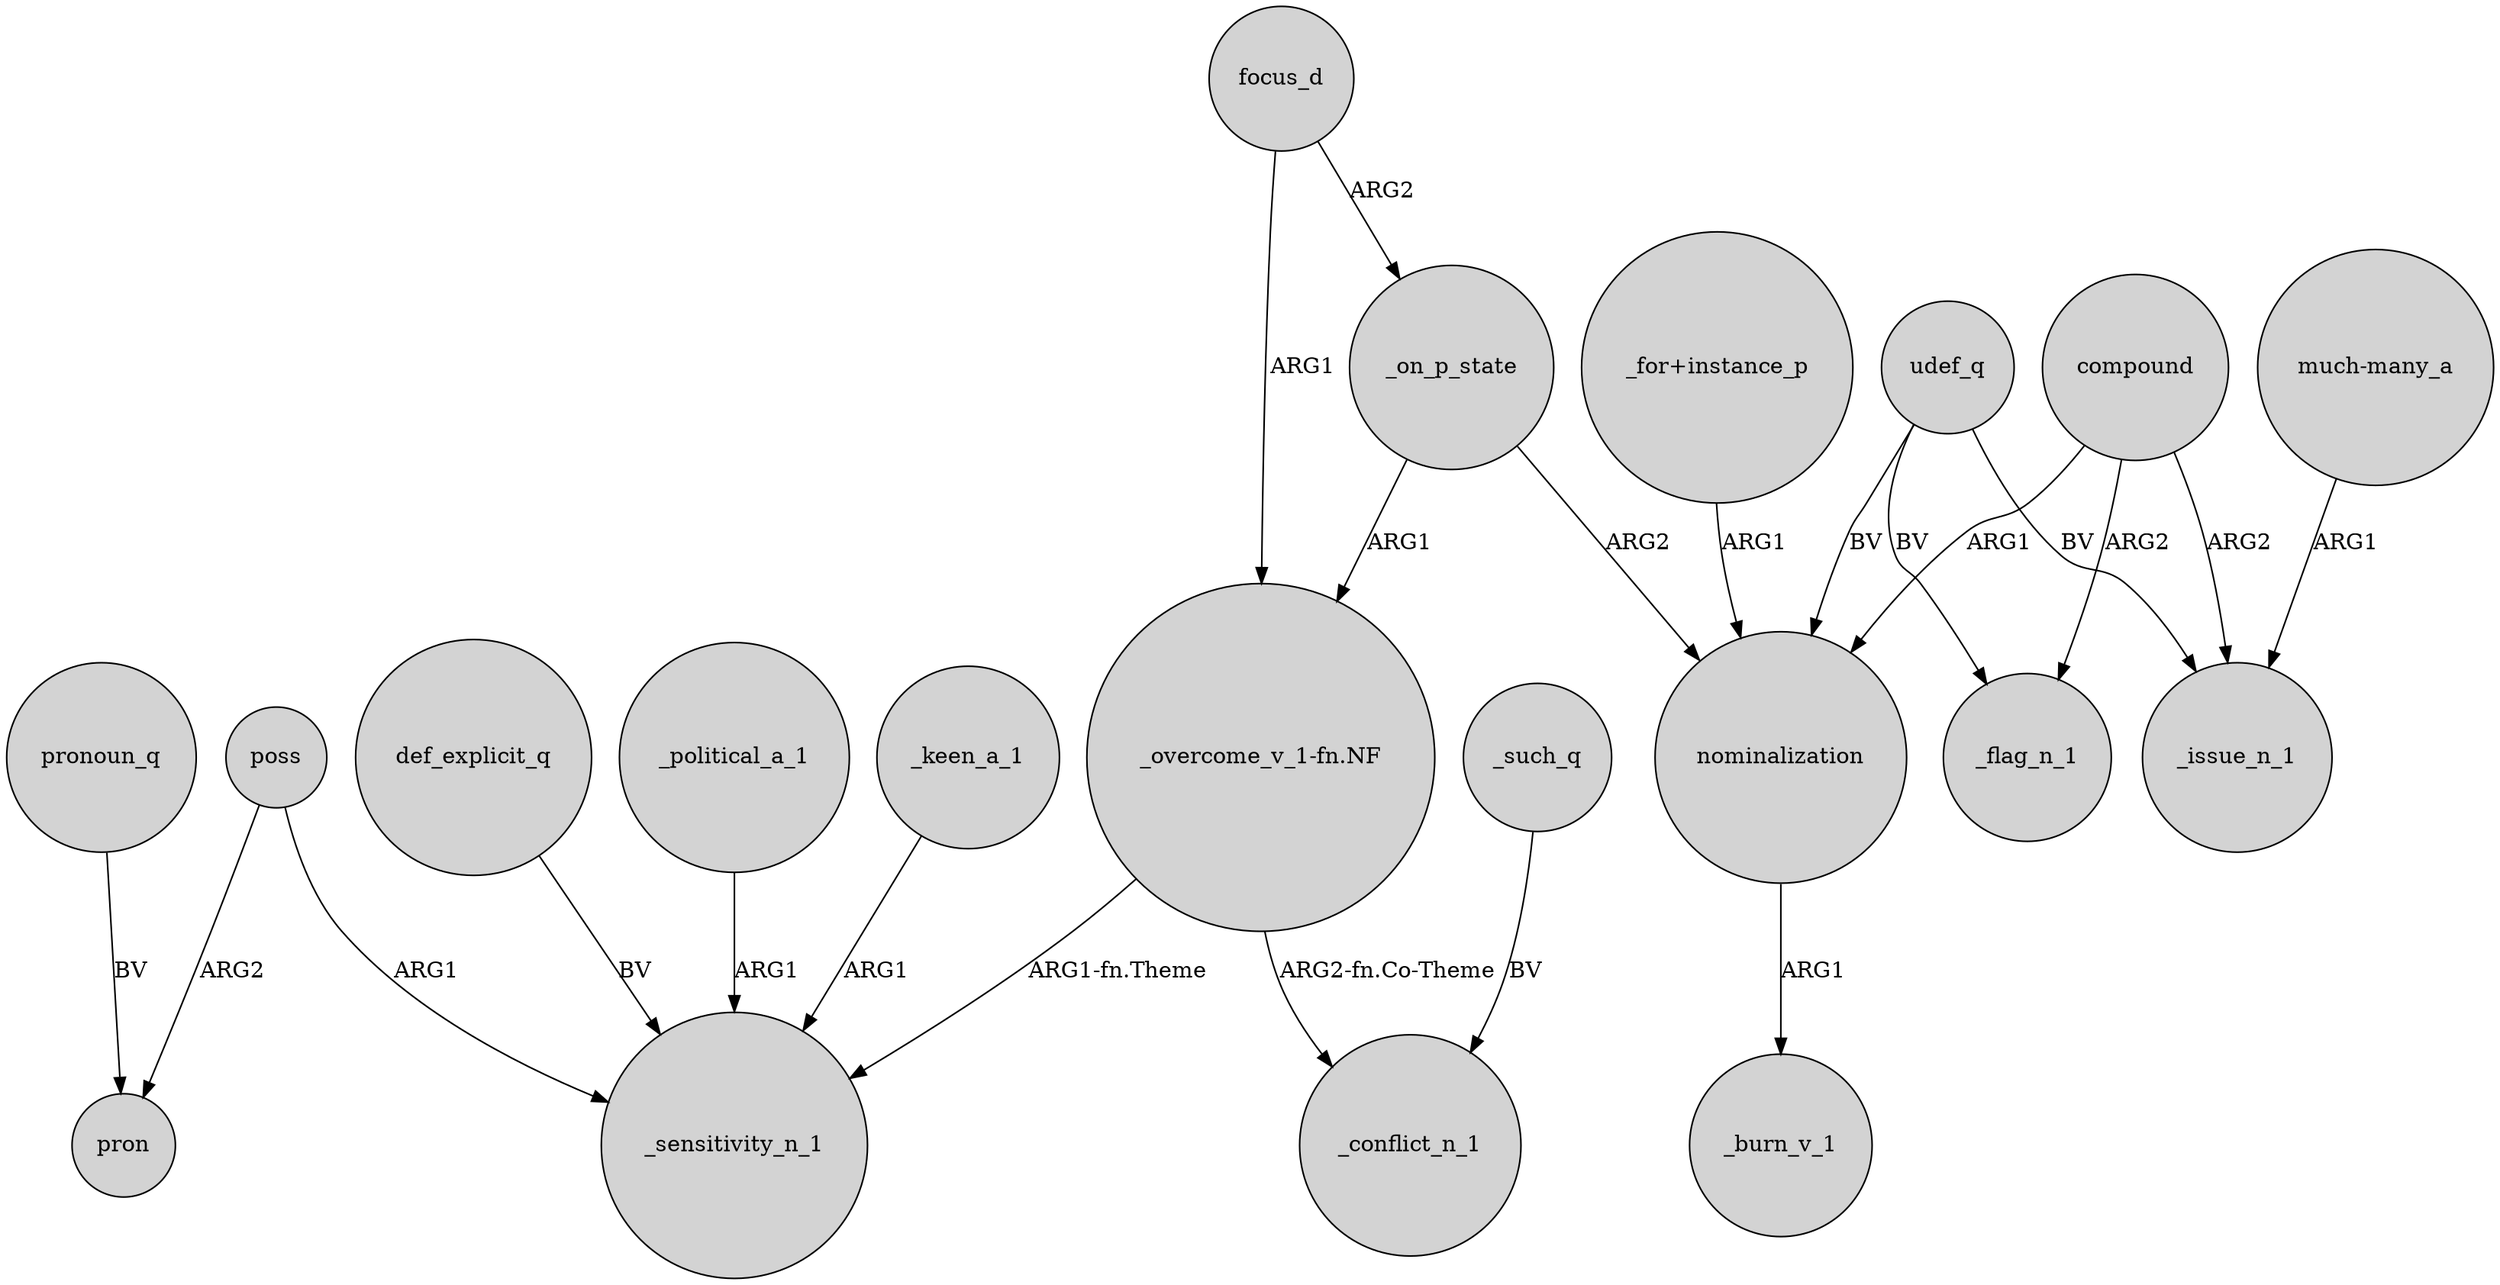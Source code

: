 digraph {
	node [shape=circle style=filled]
	poss -> pron [label=ARG2]
	focus_d -> "_overcome_v_1-fn.NF" [label=ARG1]
	focus_d -> _on_p_state [label=ARG2]
	"_overcome_v_1-fn.NF" -> _conflict_n_1 [label="ARG2-fn.Co-Theme"]
	"_for+instance_p" -> nominalization [label=ARG1]
	"_overcome_v_1-fn.NF" -> _sensitivity_n_1 [label="ARG1-fn.Theme"]
	_political_a_1 -> _sensitivity_n_1 [label=ARG1]
	poss -> _sensitivity_n_1 [label=ARG1]
	compound -> _flag_n_1 [label=ARG2]
	pronoun_q -> pron [label=BV]
	_such_q -> _conflict_n_1 [label=BV]
	"much-many_a" -> _issue_n_1 [label=ARG1]
	_keen_a_1 -> _sensitivity_n_1 [label=ARG1]
	def_explicit_q -> _sensitivity_n_1 [label=BV]
	_on_p_state -> "_overcome_v_1-fn.NF" [label=ARG1]
	nominalization -> _burn_v_1 [label=ARG1]
	udef_q -> _issue_n_1 [label=BV]
	udef_q -> nominalization [label=BV]
	compound -> _issue_n_1 [label=ARG2]
	udef_q -> _flag_n_1 [label=BV]
	_on_p_state -> nominalization [label=ARG2]
	compound -> nominalization [label=ARG1]
}
